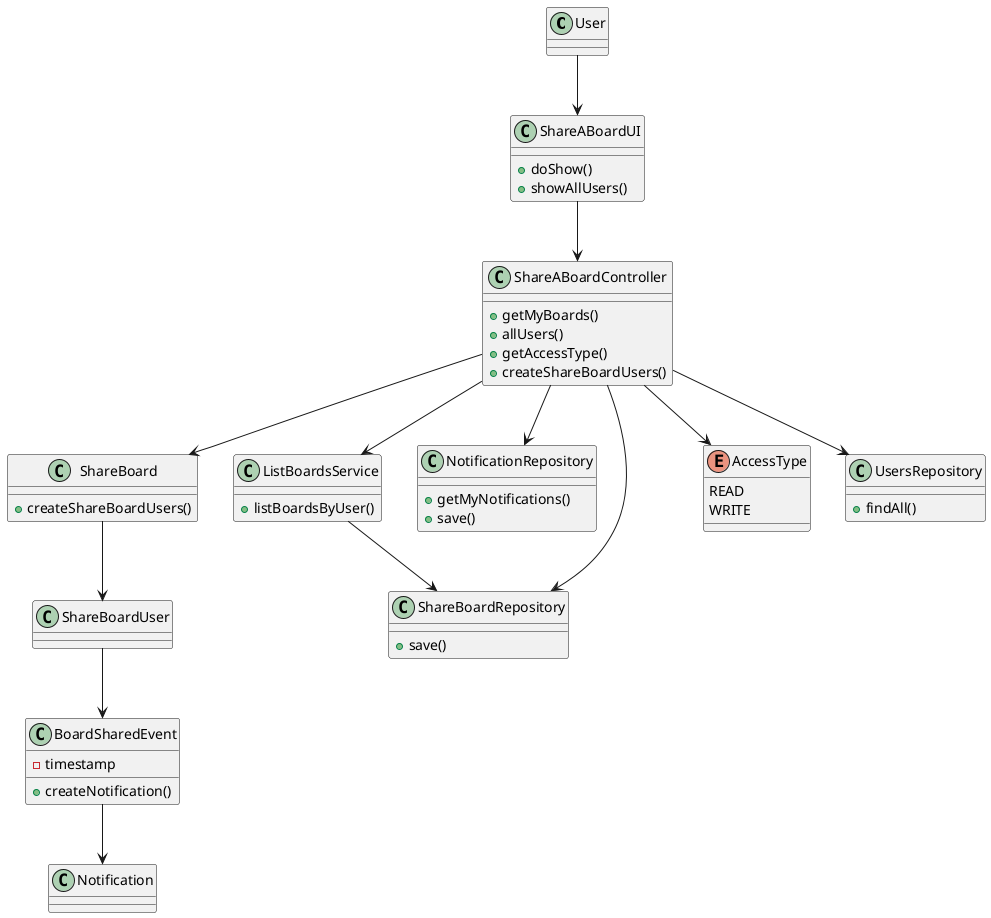@startuml

class User

class ShareABoardUI {
    +doShow()
    +showAllUsers()
}

class ShareABoardController {
    +getMyBoards()
    +allUsers()
    +getAccessType()
    +createShareBoardUsers()
}

class ListBoardsService {
    +listBoardsByUser()
}

class ShareBoard {
    +createShareBoardUsers()
}


class Notification {
}

class NotificationRepository{
    +getMyNotifications()
    +save()
}

class ShareBoardRepository{
    +save()
}

enum AccessType {
    READ
    WRITE
}

class BoardSharedEvent{
    -timestamp
    +createNotification()
}


class ShareBoardUser {
}

class UsersRepository{
    +findAll()
}

User-->ShareABoardUI
ShareABoardUI-->ShareABoardController
ShareABoardController-->ListBoardsService
ShareABoardController-->UsersRepository
ShareABoardController-->AccessType
ShareABoardController-->ShareBoard
ShareABoardController-->NotificationRepository
ShareABoardController-->ShareBoardRepository
ListBoardsService-->ShareBoardRepository
ShareBoard-->ShareBoardUser
ShareBoardUser-->BoardSharedEvent
BoardSharedEvent-->Notification
@enduml
